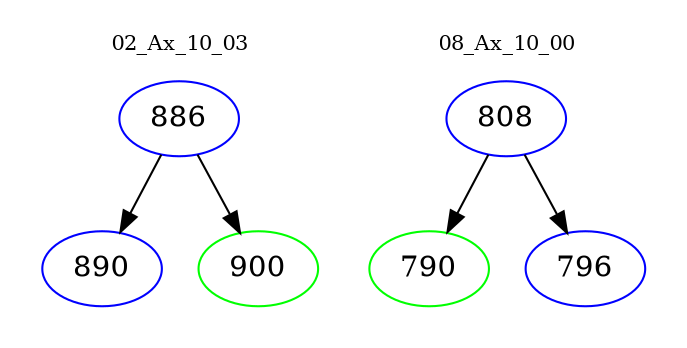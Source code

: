 digraph{
subgraph cluster_0 {
color = white
label = "02_Ax_10_03";
fontsize=10;
T0_886 [label="886", color="blue"]
T0_886 -> T0_890 [color="black"]
T0_890 [label="890", color="blue"]
T0_886 -> T0_900 [color="black"]
T0_900 [label="900", color="green"]
}
subgraph cluster_1 {
color = white
label = "08_Ax_10_00";
fontsize=10;
T1_808 [label="808", color="blue"]
T1_808 -> T1_790 [color="black"]
T1_790 [label="790", color="green"]
T1_808 -> T1_796 [color="black"]
T1_796 [label="796", color="blue"]
}
}
